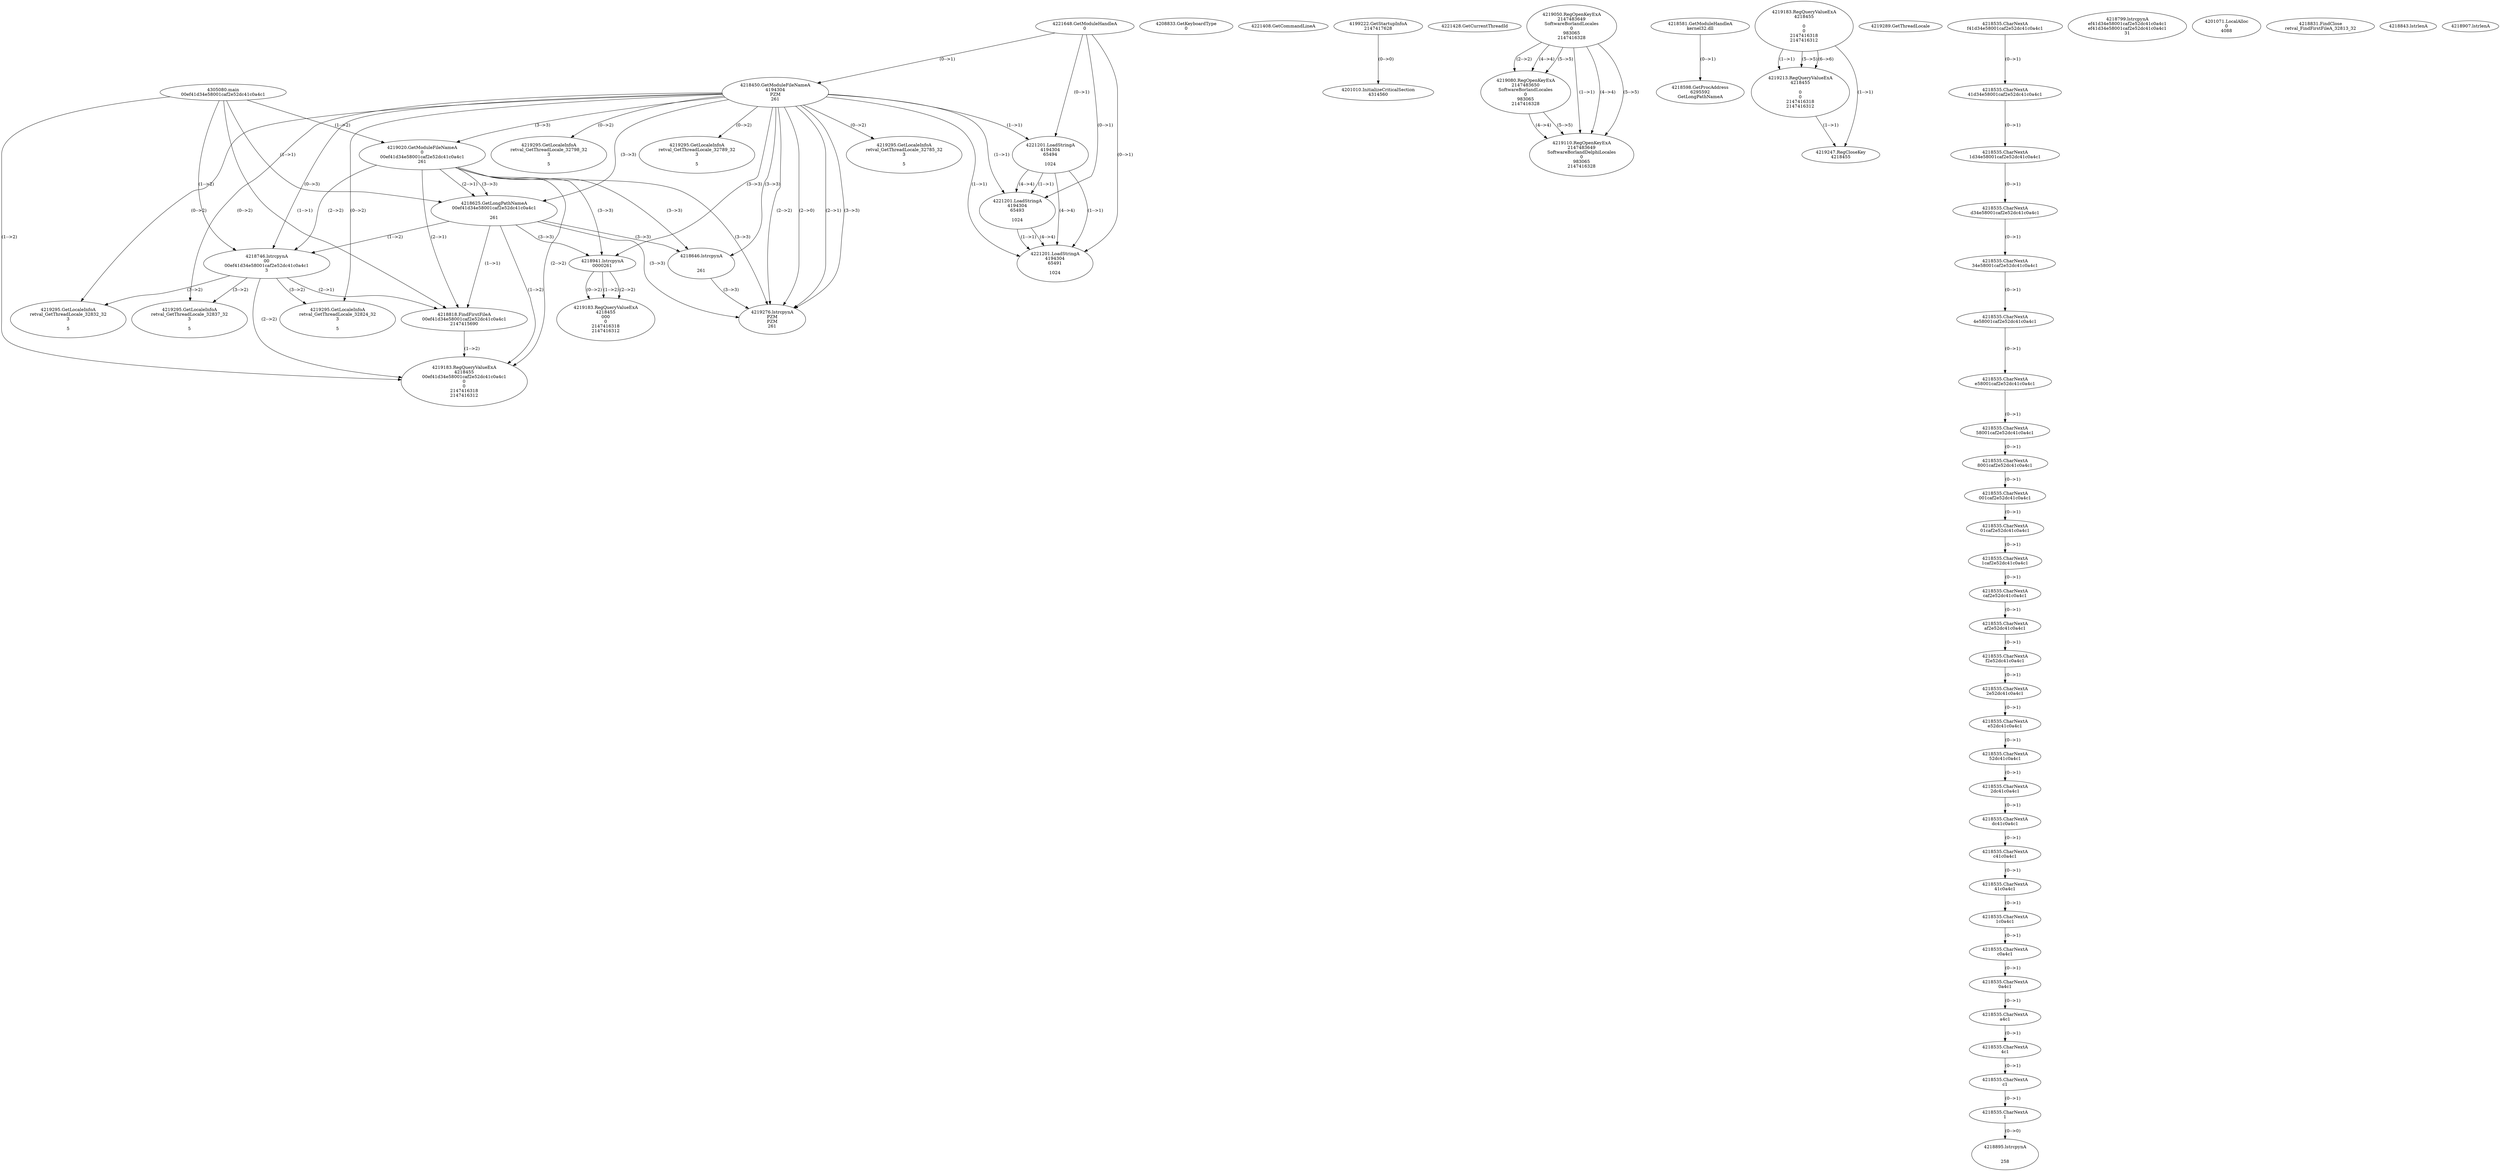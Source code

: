 // Global SCDG with merge call
digraph {
	0 [label="4305080.main
00ef41d34e58001caf2e52dc41c0a4c1"]
	1 [label="4221648.GetModuleHandleA
0"]
	2 [label="4208833.GetKeyboardType
0"]
	3 [label="4221408.GetCommandLineA
"]
	4 [label="4199222.GetStartupInfoA
2147417628"]
	5 [label="4221428.GetCurrentThreadId
"]
	6 [label="4218450.GetModuleFileNameA
4194304
PZM
261"]
	1 -> 6 [label="(0-->1)"]
	7 [label="4219020.GetModuleFileNameA
0
00ef41d34e58001caf2e52dc41c0a4c1
261"]
	0 -> 7 [label="(1-->2)"]
	6 -> 7 [label="(3-->3)"]
	8 [label="4219050.RegOpenKeyExA
2147483649
Software\Borland\Locales
0
983065
2147416328"]
	9 [label="4218581.GetModuleHandleA
kernel32.dll"]
	10 [label="4218598.GetProcAddress
6295592
GetLongPathNameA"]
	9 -> 10 [label="(0-->1)"]
	11 [label="4218625.GetLongPathNameA
00ef41d34e58001caf2e52dc41c0a4c1

261"]
	0 -> 11 [label="(1-->1)"]
	7 -> 11 [label="(2-->1)"]
	6 -> 11 [label="(3-->3)"]
	7 -> 11 [label="(3-->3)"]
	12 [label="4218646.lstrcpynA


261"]
	6 -> 12 [label="(3-->3)"]
	7 -> 12 [label="(3-->3)"]
	11 -> 12 [label="(3-->3)"]
	13 [label="4219183.RegQueryValueExA
4218455

0
0
2147416318
2147416312"]
	14 [label="4219213.RegQueryValueExA
4218455

0
0
2147416318
2147416312"]
	13 -> 14 [label="(1-->1)"]
	13 -> 14 [label="(5-->5)"]
	13 -> 14 [label="(6-->6)"]
	15 [label="4219247.RegCloseKey
4218455"]
	13 -> 15 [label="(1-->1)"]
	14 -> 15 [label="(1-->1)"]
	16 [label="4219276.lstrcpynA
PZM
PZM
261"]
	6 -> 16 [label="(2-->1)"]
	6 -> 16 [label="(2-->2)"]
	6 -> 16 [label="(3-->3)"]
	7 -> 16 [label="(3-->3)"]
	11 -> 16 [label="(3-->3)"]
	12 -> 16 [label="(3-->3)"]
	6 -> 16 [label="(2-->0)"]
	17 [label="4219289.GetThreadLocale
"]
	18 [label="4219295.GetLocaleInfoA
retval_GetThreadLocale_32789_32
3

5"]
	6 -> 18 [label="(0-->2)"]
	19 [label="4221201.LoadStringA
4194304
65494

1024"]
	1 -> 19 [label="(0-->1)"]
	6 -> 19 [label="(1-->1)"]
	20 [label="4221201.LoadStringA
4194304
65493

1024"]
	1 -> 20 [label="(0-->1)"]
	6 -> 20 [label="(1-->1)"]
	19 -> 20 [label="(1-->1)"]
	19 -> 20 [label="(4-->4)"]
	21 [label="4221201.LoadStringA
4194304
65491

1024"]
	1 -> 21 [label="(0-->1)"]
	6 -> 21 [label="(1-->1)"]
	19 -> 21 [label="(1-->1)"]
	20 -> 21 [label="(1-->1)"]
	19 -> 21 [label="(4-->4)"]
	20 -> 21 [label="(4-->4)"]
	22 [label="4219080.RegOpenKeyExA
2147483650
Software\Borland\Locales
0
983065
2147416328"]
	8 -> 22 [label="(2-->2)"]
	8 -> 22 [label="(4-->4)"]
	8 -> 22 [label="(5-->5)"]
	23 [label="4219110.RegOpenKeyExA
2147483649
Software\Borland\Delphi\Locales
0
983065
2147416328"]
	8 -> 23 [label="(1-->1)"]
	8 -> 23 [label="(4-->4)"]
	22 -> 23 [label="(4-->4)"]
	8 -> 23 [label="(5-->5)"]
	22 -> 23 [label="(5-->5)"]
	24 [label="4218746.lstrcpynA
00
00ef41d34e58001caf2e52dc41c0a4c1
3"]
	0 -> 24 [label="(1-->2)"]
	7 -> 24 [label="(2-->2)"]
	11 -> 24 [label="(1-->2)"]
	6 -> 24 [label="(0-->3)"]
	25 [label="4218535.CharNextA
f41d34e58001caf2e52dc41c0a4c1"]
	26 [label="4218535.CharNextA
41d34e58001caf2e52dc41c0a4c1"]
	25 -> 26 [label="(0-->1)"]
	27 [label="4218535.CharNextA
1d34e58001caf2e52dc41c0a4c1"]
	26 -> 27 [label="(0-->1)"]
	28 [label="4218535.CharNextA
d34e58001caf2e52dc41c0a4c1"]
	27 -> 28 [label="(0-->1)"]
	29 [label="4218535.CharNextA
34e58001caf2e52dc41c0a4c1"]
	28 -> 29 [label="(0-->1)"]
	30 [label="4218535.CharNextA
4e58001caf2e52dc41c0a4c1"]
	29 -> 30 [label="(0-->1)"]
	31 [label="4218535.CharNextA
e58001caf2e52dc41c0a4c1"]
	30 -> 31 [label="(0-->1)"]
	32 [label="4218535.CharNextA
58001caf2e52dc41c0a4c1"]
	31 -> 32 [label="(0-->1)"]
	33 [label="4218535.CharNextA
8001caf2e52dc41c0a4c1"]
	32 -> 33 [label="(0-->1)"]
	34 [label="4218535.CharNextA
001caf2e52dc41c0a4c1"]
	33 -> 34 [label="(0-->1)"]
	35 [label="4218535.CharNextA
01caf2e52dc41c0a4c1"]
	34 -> 35 [label="(0-->1)"]
	36 [label="4218535.CharNextA
1caf2e52dc41c0a4c1"]
	35 -> 36 [label="(0-->1)"]
	37 [label="4218535.CharNextA
caf2e52dc41c0a4c1"]
	36 -> 37 [label="(0-->1)"]
	38 [label="4218535.CharNextA
af2e52dc41c0a4c1"]
	37 -> 38 [label="(0-->1)"]
	39 [label="4218535.CharNextA
f2e52dc41c0a4c1"]
	38 -> 39 [label="(0-->1)"]
	40 [label="4218535.CharNextA
2e52dc41c0a4c1"]
	39 -> 40 [label="(0-->1)"]
	41 [label="4218535.CharNextA
e52dc41c0a4c1"]
	40 -> 41 [label="(0-->1)"]
	42 [label="4218535.CharNextA
52dc41c0a4c1"]
	41 -> 42 [label="(0-->1)"]
	43 [label="4218535.CharNextA
2dc41c0a4c1"]
	42 -> 43 [label="(0-->1)"]
	44 [label="4218535.CharNextA
dc41c0a4c1"]
	43 -> 44 [label="(0-->1)"]
	45 [label="4218535.CharNextA
c41c0a4c1"]
	44 -> 45 [label="(0-->1)"]
	46 [label="4218535.CharNextA
41c0a4c1"]
	45 -> 46 [label="(0-->1)"]
	47 [label="4218535.CharNextA
1c0a4c1"]
	46 -> 47 [label="(0-->1)"]
	48 [label="4218535.CharNextA
c0a4c1"]
	47 -> 48 [label="(0-->1)"]
	49 [label="4218535.CharNextA
0a4c1"]
	48 -> 49 [label="(0-->1)"]
	50 [label="4218535.CharNextA
a4c1"]
	49 -> 50 [label="(0-->1)"]
	51 [label="4218535.CharNextA
4c1"]
	50 -> 51 [label="(0-->1)"]
	52 [label="4218535.CharNextA
c1"]
	51 -> 52 [label="(0-->1)"]
	53 [label="4218535.CharNextA
1"]
	52 -> 53 [label="(0-->1)"]
	54 [label="4218799.lstrcpynA
ef41d34e58001caf2e52dc41c0a4c1
ef41d34e58001caf2e52dc41c0a4c1
31"]
	55 [label="4218818.FindFirstFileA
00ef41d34e58001caf2e52dc41c0a4c1
2147415690"]
	0 -> 55 [label="(1-->1)"]
	7 -> 55 [label="(2-->1)"]
	11 -> 55 [label="(1-->1)"]
	24 -> 55 [label="(2-->1)"]
	56 [label="4219183.RegQueryValueExA
4218455
00ef41d34e58001caf2e52dc41c0a4c1
0
0
2147416318
2147416312"]
	0 -> 56 [label="(1-->2)"]
	7 -> 56 [label="(2-->2)"]
	11 -> 56 [label="(1-->2)"]
	24 -> 56 [label="(2-->2)"]
	55 -> 56 [label="(1-->2)"]
	57 [label="4219295.GetLocaleInfoA
retval_GetThreadLocale_32832_32
3

5"]
	6 -> 57 [label="(0-->2)"]
	24 -> 57 [label="(3-->2)"]
	58 [label="4201010.InitializeCriticalSection
4314560"]
	4 -> 58 [label="(0-->0)"]
	59 [label="4201071.LocalAlloc
0
4088"]
	60 [label="4218831.FindClose
retval_FindFirstFileA_32813_32"]
	61 [label="4218843.lstrlenA
"]
	62 [label="4218895.lstrcpynA


258"]
	53 -> 62 [label="(0-->0)"]
	63 [label="4218907.lstrlenA
"]
	64 [label="4218941.lstrcpynA
00\
00\
261"]
	6 -> 64 [label="(3-->3)"]
	7 -> 64 [label="(3-->3)"]
	11 -> 64 [label="(3-->3)"]
	65 [label="4219183.RegQueryValueExA
4218455
00\
0
0
2147416318
2147416312"]
	64 -> 65 [label="(1-->2)"]
	64 -> 65 [label="(2-->2)"]
	64 -> 65 [label="(0-->2)"]
	66 [label="4219295.GetLocaleInfoA
retval_GetThreadLocale_32837_32
3

5"]
	6 -> 66 [label="(0-->2)"]
	24 -> 66 [label="(3-->2)"]
	67 [label="4219295.GetLocaleInfoA
retval_GetThreadLocale_32785_32
3

5"]
	6 -> 67 [label="(0-->2)"]
	68 [label="4219295.GetLocaleInfoA
retval_GetThreadLocale_32798_32
3

5"]
	6 -> 68 [label="(0-->2)"]
	69 [label="4219295.GetLocaleInfoA
retval_GetThreadLocale_32824_32
3

5"]
	6 -> 69 [label="(0-->2)"]
	24 -> 69 [label="(3-->2)"]
}

